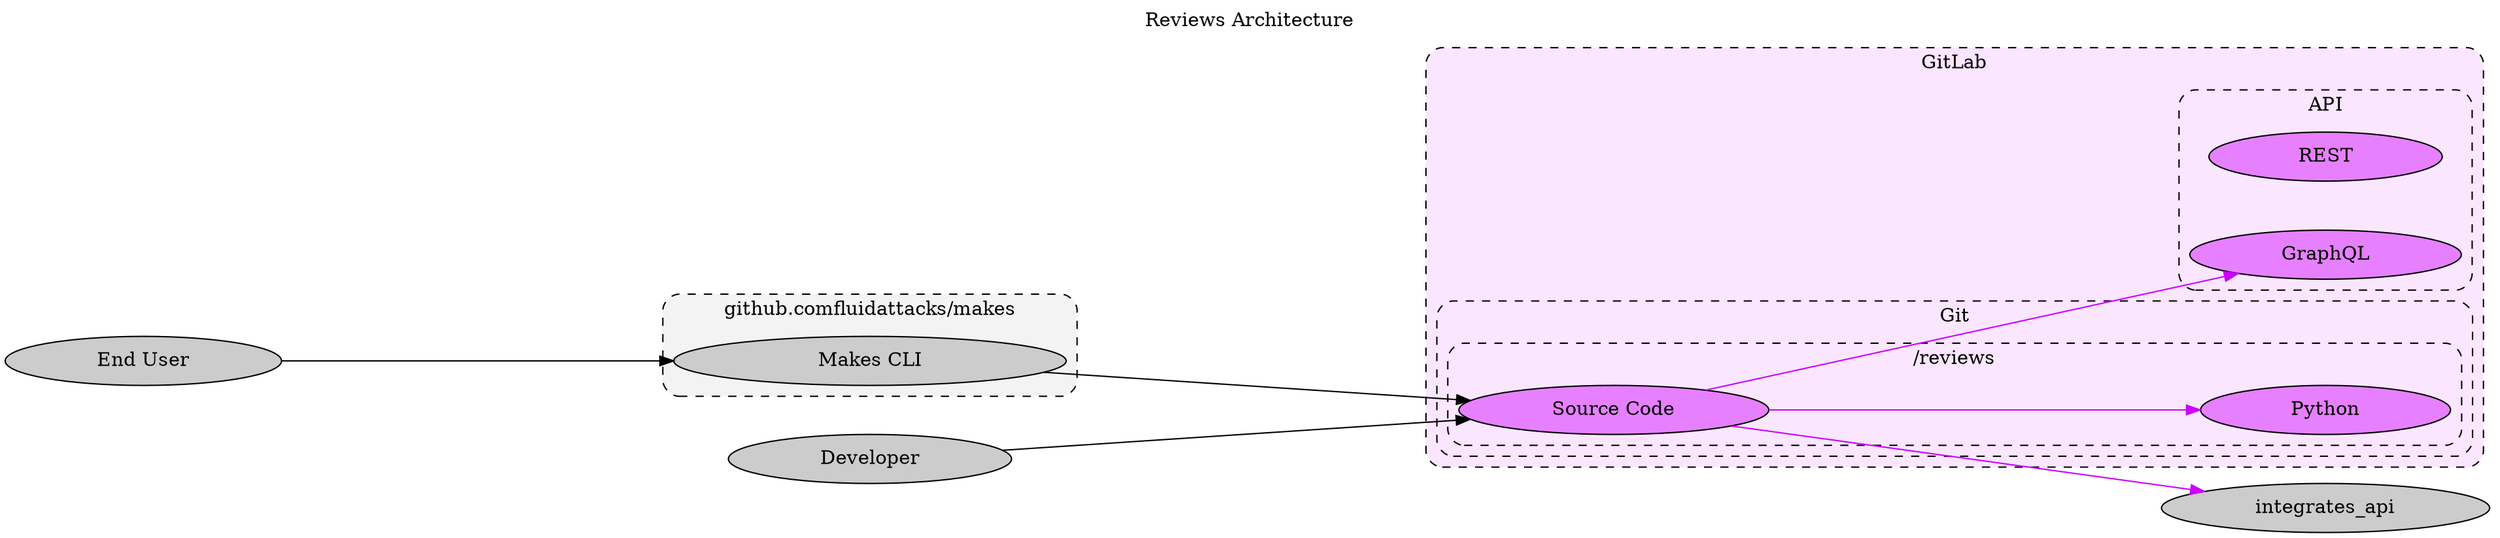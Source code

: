 digraph reviews {
  label="Reviews Architecture"
  labelloc="t"
  compound="true"
  concentrate="true"
  rankdir="LR"
  ranksep="4.0"
  nodesep="0.5"
  overlap="scalexy"

  node[style="filled" margin="0.8,0.0"]
  graph[style="dashed,rounded"]

  subgraph cluster_gitlab {
    label="GitLab"
    bgcolor="0.8 0.1 1.0"
    node[fillcolor="0.8 0.5 1.0"]

    subgraph cluster_gitlab_git {
      label="Git"

      subgraph cluster_gitlab_reviews {
        label="/reviews"

        gitlab_reviews[label="Source Code"]
        gitlab_reviews_python[label="Python"]
      }
    }

    subgraph cluster_gitlab_api {
      label="API"

      gitlab_api_rest[label="REST"]
      gitlab_api_graphql[label="GraphQL"]
    }
  }

  subgraph cluster_makes {
    label="github.comfluidattacks/makes"
    bgcolor="0.0 0.0 0.95"
    node[fillcolor="0.0 0.0 0.8"]

    makes_cli[label="Makes CLI" width="4.0"]
  }

  node[fillcolor="0.0 0.0 0.8"]
  end_user[label="End User"]
  developer[label="Developer"]

  edge[color="0.8 1.0 1.0"]
  gitlab_reviews -> gitlab_api_graphql[]
  gitlab_reviews -> gitlab_reviews_python[]
  gitlab_reviews -> integrates_api[]

  edge[color="0.0 0.0 0.0"]
  developer -> gitlab_reviews[]
  end_user -> makes_cli[]
  makes_cli -> gitlab_reviews[]
}

